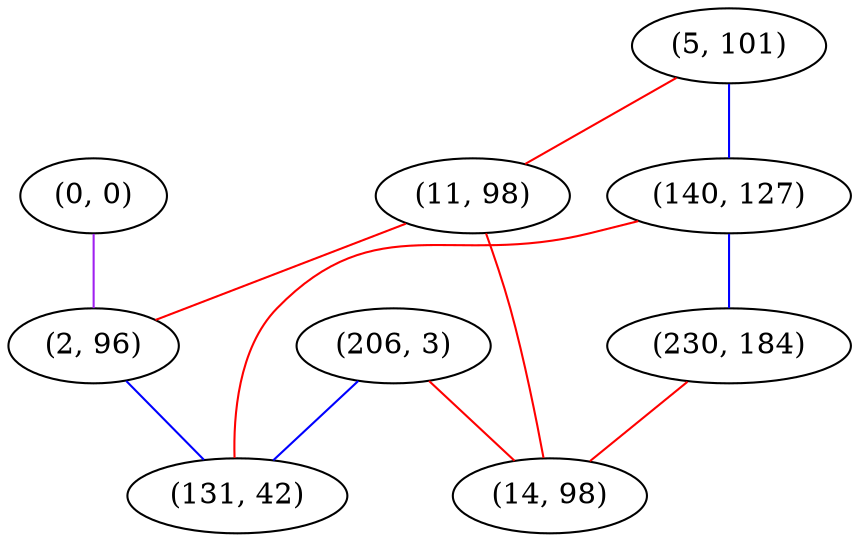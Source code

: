 graph "" {
"(0, 0)";
"(5, 101)";
"(11, 98)";
"(2, 96)";
"(140, 127)";
"(230, 184)";
"(206, 3)";
"(14, 98)";
"(131, 42)";
"(0, 0)" -- "(2, 96)"  [color=purple, key=0, weight=4];
"(5, 101)" -- "(11, 98)"  [color=red, key=0, weight=1];
"(5, 101)" -- "(140, 127)"  [color=blue, key=0, weight=3];
"(11, 98)" -- "(2, 96)"  [color=red, key=0, weight=1];
"(11, 98)" -- "(14, 98)"  [color=red, key=0, weight=1];
"(2, 96)" -- "(131, 42)"  [color=blue, key=0, weight=3];
"(140, 127)" -- "(131, 42)"  [color=red, key=0, weight=1];
"(140, 127)" -- "(230, 184)"  [color=blue, key=0, weight=3];
"(230, 184)" -- "(14, 98)"  [color=red, key=0, weight=1];
"(206, 3)" -- "(131, 42)"  [color=blue, key=0, weight=3];
"(206, 3)" -- "(14, 98)"  [color=red, key=0, weight=1];
}
